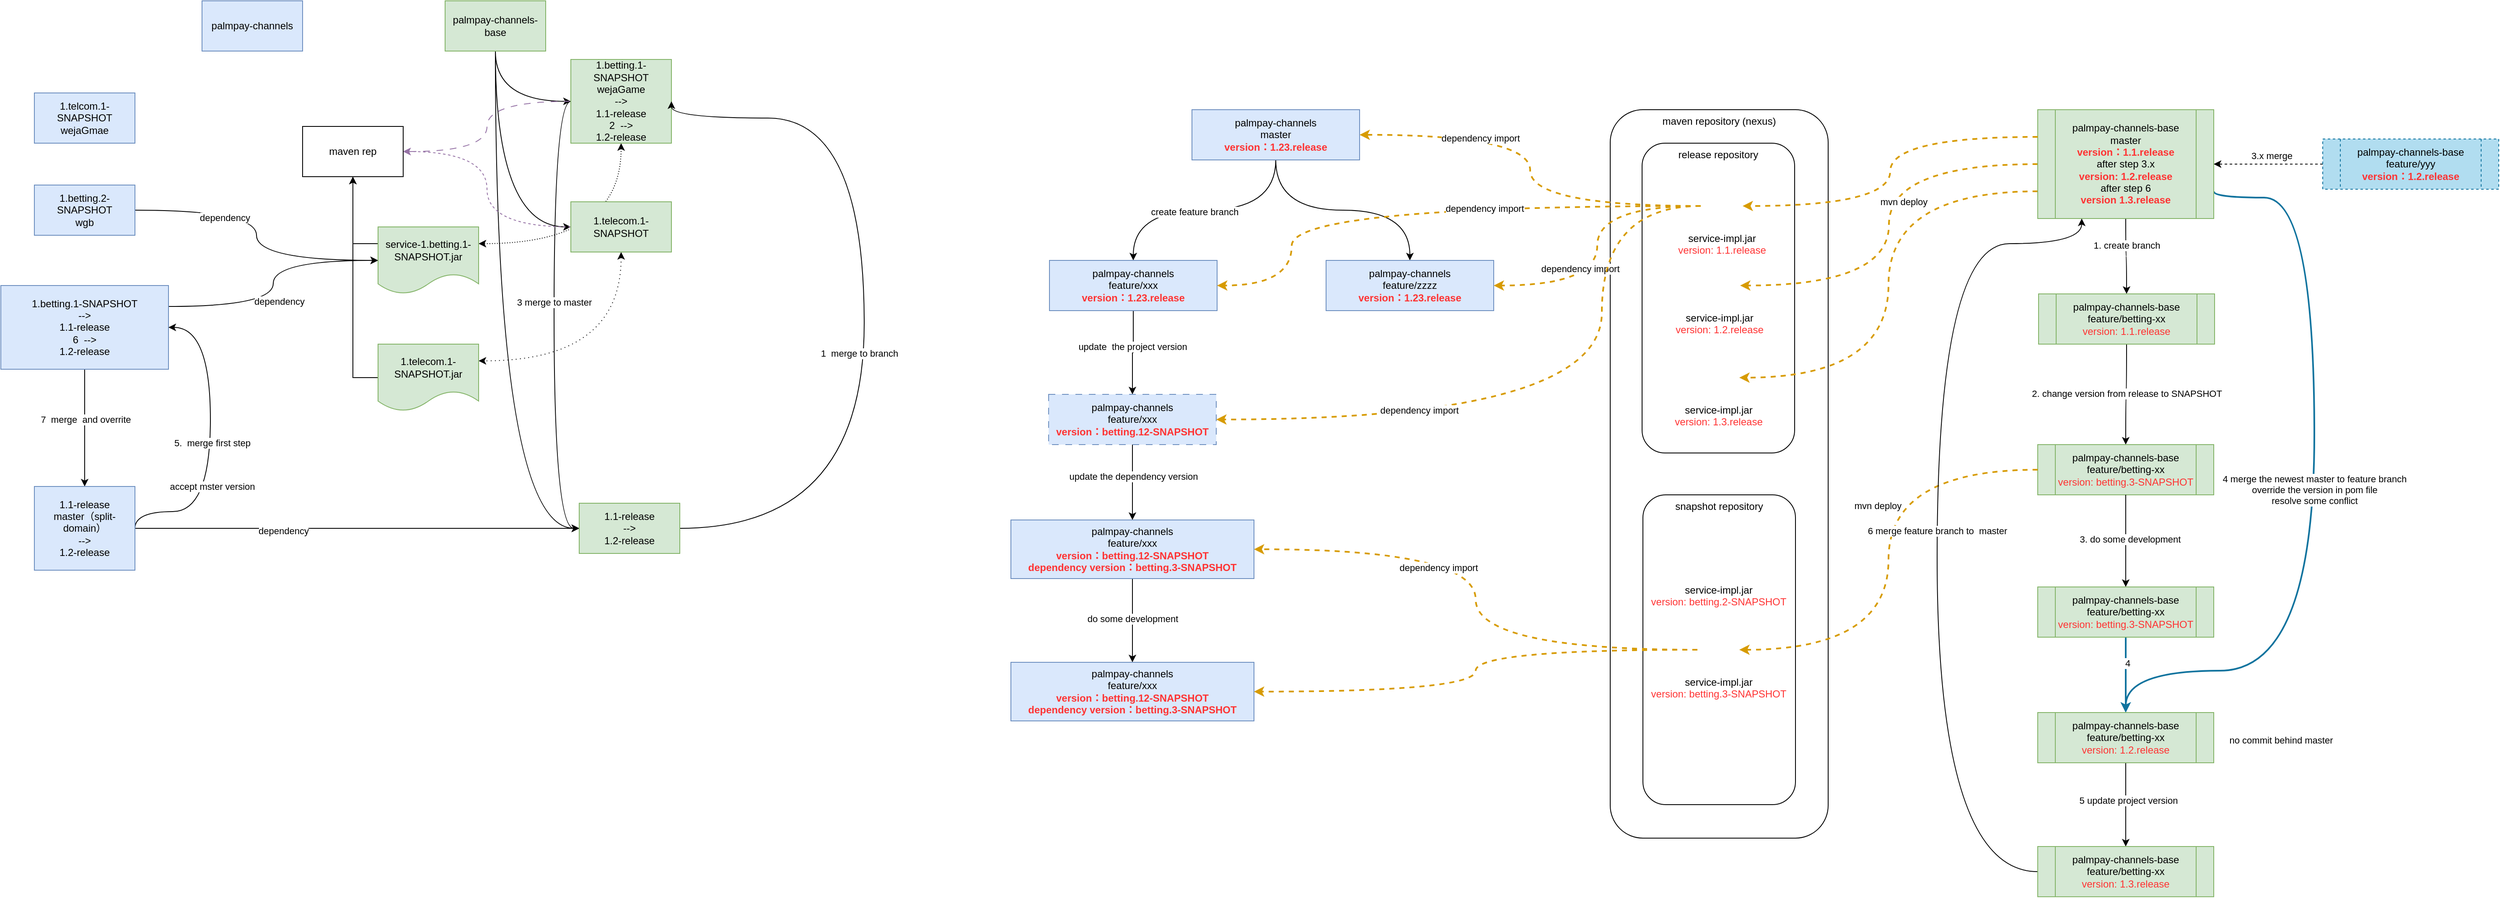 <mxfile version="21.6.3" type="github">
  <diagram name="第 1 页" id="z0Ltoj8eWmJkIahDTdDF">
    <mxGraphModel dx="2278" dy="929" grid="1" gridSize="10" guides="1" tooltips="1" connect="1" arrows="1" fold="1" page="1" pageScale="1" pageWidth="827" pageHeight="1169" math="0" shadow="0">
      <root>
        <mxCell id="0" />
        <mxCell id="1" parent="0" />
        <mxCell id="0uwjctdGdJ8ZIo5__Zef-95" value="maven repository (nexus)" style="rounded=1;whiteSpace=wrap;html=1;verticalAlign=top;" vertex="1" parent="1">
          <mxGeometry x="1910" y="240" width="260" height="870" as="geometry" />
        </mxCell>
        <mxCell id="0uwjctdGdJ8ZIo5__Zef-104" value="snapshot repository" style="rounded=1;whiteSpace=wrap;html=1;verticalAlign=top;" vertex="1" parent="1">
          <mxGeometry x="1949" y="700" width="182" height="370" as="geometry" />
        </mxCell>
        <mxCell id="0uwjctdGdJ8ZIo5__Zef-97" value="release repository" style="rounded=1;whiteSpace=wrap;html=1;verticalAlign=top;" vertex="1" parent="1">
          <mxGeometry x="1948" y="280" width="182" height="370" as="geometry" />
        </mxCell>
        <mxCell id="0uwjctdGdJ8ZIo5__Zef-1" value="palmpay-channels" style="rounded=0;whiteSpace=wrap;html=1;fillColor=#dae8fc;strokeColor=#6c8ebf;" vertex="1" parent="1">
          <mxGeometry x="230" y="110" width="120" height="60" as="geometry" />
        </mxCell>
        <mxCell id="0uwjctdGdJ8ZIo5__Zef-6" style="edgeStyle=orthogonalEdgeStyle;rounded=0;orthogonalLoop=1;jettySize=auto;html=1;entryX=0;entryY=0.5;entryDx=0;entryDy=0;exitX=0.5;exitY=1;exitDx=0;exitDy=0;curved=1;" edge="1" parent="1" source="0uwjctdGdJ8ZIo5__Zef-2" target="0uwjctdGdJ8ZIo5__Zef-4">
          <mxGeometry relative="1" as="geometry" />
        </mxCell>
        <mxCell id="0uwjctdGdJ8ZIo5__Zef-7" style="edgeStyle=orthogonalEdgeStyle;rounded=0;orthogonalLoop=1;jettySize=auto;html=1;entryX=0;entryY=0.5;entryDx=0;entryDy=0;exitX=0.5;exitY=1;exitDx=0;exitDy=0;curved=1;" edge="1" parent="1" source="0uwjctdGdJ8ZIo5__Zef-2" target="0uwjctdGdJ8ZIo5__Zef-5">
          <mxGeometry relative="1" as="geometry" />
        </mxCell>
        <mxCell id="0uwjctdGdJ8ZIo5__Zef-25" style="edgeStyle=orthogonalEdgeStyle;rounded=0;orthogonalLoop=1;jettySize=auto;html=1;entryX=0;entryY=0.5;entryDx=0;entryDy=0;curved=1;exitX=0.5;exitY=1;exitDx=0;exitDy=0;" edge="1" parent="1" source="0uwjctdGdJ8ZIo5__Zef-2" target="0uwjctdGdJ8ZIo5__Zef-24">
          <mxGeometry relative="1" as="geometry" />
        </mxCell>
        <mxCell id="0uwjctdGdJ8ZIo5__Zef-2" value="palmpay-channels-base" style="rounded=0;whiteSpace=wrap;html=1;fillColor=#d5e8d4;strokeColor=#82b366;" vertex="1" parent="1">
          <mxGeometry x="520" y="110" width="120" height="60" as="geometry" />
        </mxCell>
        <mxCell id="0uwjctdGdJ8ZIo5__Zef-18" style="edgeStyle=orthogonalEdgeStyle;rounded=0;orthogonalLoop=1;jettySize=auto;html=1;entryX=0;entryY=0.5;entryDx=0;entryDy=0;curved=1;exitX=1;exitY=0.25;exitDx=0;exitDy=0;" edge="1" parent="1" source="0uwjctdGdJ8ZIo5__Zef-8" target="0uwjctdGdJ8ZIo5__Zef-12">
          <mxGeometry relative="1" as="geometry" />
        </mxCell>
        <mxCell id="0uwjctdGdJ8ZIo5__Zef-19" value="dependency" style="edgeLabel;html=1;align=center;verticalAlign=middle;resizable=0;points=[];" vertex="1" connectable="0" parent="0uwjctdGdJ8ZIo5__Zef-18">
          <mxGeometry x="-0.139" y="-7" relative="1" as="geometry">
            <mxPoint as="offset" />
          </mxGeometry>
        </mxCell>
        <mxCell id="0uwjctdGdJ8ZIo5__Zef-3" value="1.telcom.1-SNAPSHOT&lt;br&gt;wejaGmae" style="rounded=0;whiteSpace=wrap;html=1;fillColor=#dae8fc;strokeColor=#6c8ebf;" vertex="1" parent="1">
          <mxGeometry x="30" y="220" width="120" height="60" as="geometry" />
        </mxCell>
        <mxCell id="0uwjctdGdJ8ZIo5__Zef-10" style="edgeStyle=orthogonalEdgeStyle;rounded=0;orthogonalLoop=1;jettySize=auto;html=1;entryX=1;entryY=0.5;entryDx=0;entryDy=0;dashed=1;dashPattern=8 8;curved=1;fillColor=#e1d5e7;strokeColor=#9673a6;" edge="1" parent="1" source="0uwjctdGdJ8ZIo5__Zef-4" target="0uwjctdGdJ8ZIo5__Zef-9">
          <mxGeometry relative="1" as="geometry" />
        </mxCell>
        <mxCell id="0uwjctdGdJ8ZIo5__Zef-16" style="edgeStyle=orthogonalEdgeStyle;rounded=0;orthogonalLoop=1;jettySize=auto;html=1;entryX=1;entryY=0.25;entryDx=0;entryDy=0;curved=1;exitX=0.5;exitY=1;exitDx=0;exitDy=0;dashed=1;dashPattern=1 2;startArrow=classic;startFill=1;" edge="1" parent="1" source="0uwjctdGdJ8ZIo5__Zef-4" target="0uwjctdGdJ8ZIo5__Zef-12">
          <mxGeometry relative="1" as="geometry" />
        </mxCell>
        <mxCell id="0uwjctdGdJ8ZIo5__Zef-39" style="edgeStyle=orthogonalEdgeStyle;rounded=0;orthogonalLoop=1;jettySize=auto;html=1;entryX=0;entryY=0.5;entryDx=0;entryDy=0;exitX=0;exitY=0.5;exitDx=0;exitDy=0;curved=1;" edge="1" parent="1" source="0uwjctdGdJ8ZIo5__Zef-4" target="0uwjctdGdJ8ZIo5__Zef-24">
          <mxGeometry relative="1" as="geometry" />
        </mxCell>
        <mxCell id="0uwjctdGdJ8ZIo5__Zef-40" value="3 merge to master" style="edgeLabel;html=1;align=center;verticalAlign=middle;resizable=0;points=[];" vertex="1" connectable="0" parent="0uwjctdGdJ8ZIo5__Zef-39">
          <mxGeometry x="-0.129" y="2" relative="1" as="geometry">
            <mxPoint x="-2" y="16" as="offset" />
          </mxGeometry>
        </mxCell>
        <mxCell id="0uwjctdGdJ8ZIo5__Zef-4" value="1.betting.1-SNAPSHOT&lt;br&gt;wejaGame&lt;br&gt;--&amp;gt;&lt;br&gt;1.1-release&lt;br&gt;2&amp;nbsp; --&amp;gt;&lt;br&gt;1.2-release" style="rounded=0;whiteSpace=wrap;html=1;fillColor=#d5e8d4;strokeColor=#82b366;" vertex="1" parent="1">
          <mxGeometry x="670" y="180" width="120" height="100" as="geometry" />
        </mxCell>
        <mxCell id="0uwjctdGdJ8ZIo5__Zef-11" style="edgeStyle=orthogonalEdgeStyle;rounded=0;orthogonalLoop=1;jettySize=auto;html=1;entryX=1;entryY=0.5;entryDx=0;entryDy=0;curved=1;dashed=1;fillColor=#e1d5e7;strokeColor=#9673a6;" edge="1" parent="1" source="0uwjctdGdJ8ZIo5__Zef-5" target="0uwjctdGdJ8ZIo5__Zef-9">
          <mxGeometry relative="1" as="geometry" />
        </mxCell>
        <mxCell id="0uwjctdGdJ8ZIo5__Zef-17" style="edgeStyle=orthogonalEdgeStyle;rounded=0;orthogonalLoop=1;jettySize=auto;html=1;entryX=1;entryY=0.25;entryDx=0;entryDy=0;exitX=0.5;exitY=1;exitDx=0;exitDy=0;curved=1;dashed=1;dashPattern=1 4;startArrow=classic;startFill=1;" edge="1" parent="1" source="0uwjctdGdJ8ZIo5__Zef-5" target="0uwjctdGdJ8ZIo5__Zef-14">
          <mxGeometry relative="1" as="geometry" />
        </mxCell>
        <mxCell id="0uwjctdGdJ8ZIo5__Zef-5" value="1.telecom.1-SNAPSHOT" style="rounded=0;whiteSpace=wrap;html=1;fillColor=#d5e8d4;strokeColor=#82b366;" vertex="1" parent="1">
          <mxGeometry x="670" y="350" width="120" height="60" as="geometry" />
        </mxCell>
        <mxCell id="0uwjctdGdJ8ZIo5__Zef-41" style="edgeStyle=orthogonalEdgeStyle;rounded=0;orthogonalLoop=1;jettySize=auto;html=1;entryX=0.5;entryY=0;entryDx=0;entryDy=0;" edge="1" parent="1" source="0uwjctdGdJ8ZIo5__Zef-8" target="0uwjctdGdJ8ZIo5__Zef-26">
          <mxGeometry relative="1" as="geometry" />
        </mxCell>
        <mxCell id="0uwjctdGdJ8ZIo5__Zef-42" value="7&amp;nbsp; merge&amp;nbsp; and overrite" style="edgeLabel;html=1;align=center;verticalAlign=middle;resizable=0;points=[];" vertex="1" connectable="0" parent="0uwjctdGdJ8ZIo5__Zef-41">
          <mxGeometry x="-0.143" y="1" relative="1" as="geometry">
            <mxPoint as="offset" />
          </mxGeometry>
        </mxCell>
        <mxCell id="0uwjctdGdJ8ZIo5__Zef-8" value="1.betting.1-SNAPSHOT&lt;br&gt;--&amp;gt;&lt;br&gt;1.1-release&lt;br&gt;6&amp;nbsp; --&amp;gt;&lt;br&gt;1.2-release" style="rounded=0;whiteSpace=wrap;html=1;fillColor=#dae8fc;strokeColor=#6c8ebf;" vertex="1" parent="1">
          <mxGeometry x="-10" y="450" width="200" height="100" as="geometry" />
        </mxCell>
        <mxCell id="0uwjctdGdJ8ZIo5__Zef-9" value="maven rep" style="rounded=0;whiteSpace=wrap;html=1;" vertex="1" parent="1">
          <mxGeometry x="350" y="260" width="120" height="60" as="geometry" />
        </mxCell>
        <mxCell id="0uwjctdGdJ8ZIo5__Zef-13" style="edgeStyle=orthogonalEdgeStyle;rounded=0;orthogonalLoop=1;jettySize=auto;html=1;entryX=0.5;entryY=1;entryDx=0;entryDy=0;exitX=0;exitY=0.25;exitDx=0;exitDy=0;" edge="1" parent="1" source="0uwjctdGdJ8ZIo5__Zef-12" target="0uwjctdGdJ8ZIo5__Zef-9">
          <mxGeometry relative="1" as="geometry" />
        </mxCell>
        <mxCell id="0uwjctdGdJ8ZIo5__Zef-12" value="service-1.betting.1-SNAPSHOT.jar" style="shape=document;whiteSpace=wrap;html=1;boundedLbl=1;fillColor=#d5e8d4;strokeColor=#82b366;" vertex="1" parent="1">
          <mxGeometry x="440" y="380" width="120" height="80" as="geometry" />
        </mxCell>
        <mxCell id="0uwjctdGdJ8ZIo5__Zef-15" style="edgeStyle=orthogonalEdgeStyle;rounded=0;orthogonalLoop=1;jettySize=auto;html=1;entryX=0.5;entryY=1;entryDx=0;entryDy=0;exitX=0;exitY=0.5;exitDx=0;exitDy=0;" edge="1" parent="1" source="0uwjctdGdJ8ZIo5__Zef-14" target="0uwjctdGdJ8ZIo5__Zef-9">
          <mxGeometry relative="1" as="geometry" />
        </mxCell>
        <mxCell id="0uwjctdGdJ8ZIo5__Zef-14" value="1.telecom.1-SNAPSHOT.jar" style="shape=document;whiteSpace=wrap;html=1;boundedLbl=1;fillColor=#d5e8d4;strokeColor=#82b366;" vertex="1" parent="1">
          <mxGeometry x="440" y="520" width="120" height="80" as="geometry" />
        </mxCell>
        <mxCell id="0uwjctdGdJ8ZIo5__Zef-22" style="edgeStyle=orthogonalEdgeStyle;rounded=0;orthogonalLoop=1;jettySize=auto;html=1;entryX=0;entryY=0.5;entryDx=0;entryDy=0;curved=1;" edge="1" parent="1" source="0uwjctdGdJ8ZIo5__Zef-20" target="0uwjctdGdJ8ZIo5__Zef-12">
          <mxGeometry relative="1" as="geometry" />
        </mxCell>
        <mxCell id="0uwjctdGdJ8ZIo5__Zef-23" value="dependency" style="edgeLabel;html=1;align=center;verticalAlign=middle;resizable=0;points=[];" vertex="1" connectable="0" parent="0uwjctdGdJ8ZIo5__Zef-22">
          <mxGeometry x="-0.389" y="-9" relative="1" as="geometry">
            <mxPoint as="offset" />
          </mxGeometry>
        </mxCell>
        <mxCell id="0uwjctdGdJ8ZIo5__Zef-20" value="1.betting.2-SNAPSHOT&lt;br&gt;wgb" style="rounded=0;whiteSpace=wrap;html=1;fillColor=#dae8fc;strokeColor=#6c8ebf;" vertex="1" parent="1">
          <mxGeometry x="30" y="330" width="120" height="60" as="geometry" />
        </mxCell>
        <mxCell id="0uwjctdGdJ8ZIo5__Zef-37" style="edgeStyle=orthogonalEdgeStyle;rounded=0;orthogonalLoop=1;jettySize=auto;html=1;entryX=1;entryY=0.5;entryDx=0;entryDy=0;curved=1;" edge="1" parent="1" source="0uwjctdGdJ8ZIo5__Zef-24" target="0uwjctdGdJ8ZIo5__Zef-4">
          <mxGeometry relative="1" as="geometry">
            <Array as="points">
              <mxPoint x="1020" y="740" />
              <mxPoint x="1020" y="250" />
            </Array>
          </mxGeometry>
        </mxCell>
        <mxCell id="0uwjctdGdJ8ZIo5__Zef-38" value="1&amp;nbsp; merge to branch" style="edgeLabel;html=1;align=center;verticalAlign=middle;resizable=0;points=[];" vertex="1" connectable="0" parent="0uwjctdGdJ8ZIo5__Zef-37">
          <mxGeometry x="-0.106" y="6" relative="1" as="geometry">
            <mxPoint as="offset" />
          </mxGeometry>
        </mxCell>
        <mxCell id="0uwjctdGdJ8ZIo5__Zef-24" value="1.1-release&lt;br&gt;--&amp;gt;&lt;br&gt;1.2-release" style="rounded=0;whiteSpace=wrap;html=1;fillColor=#d5e8d4;strokeColor=#82b366;" vertex="1" parent="1">
          <mxGeometry x="680" y="710" width="120" height="60" as="geometry" />
        </mxCell>
        <mxCell id="0uwjctdGdJ8ZIo5__Zef-27" style="edgeStyle=orthogonalEdgeStyle;rounded=0;orthogonalLoop=1;jettySize=auto;html=1;entryX=0;entryY=0.5;entryDx=0;entryDy=0;curved=1;" edge="1" parent="1" source="0uwjctdGdJ8ZIo5__Zef-26" target="0uwjctdGdJ8ZIo5__Zef-24">
          <mxGeometry relative="1" as="geometry" />
        </mxCell>
        <mxCell id="0uwjctdGdJ8ZIo5__Zef-28" value="dependency" style="edgeLabel;html=1;align=center;verticalAlign=middle;resizable=0;points=[];" vertex="1" connectable="0" parent="0uwjctdGdJ8ZIo5__Zef-27">
          <mxGeometry x="-0.333" y="-3" relative="1" as="geometry">
            <mxPoint as="offset" />
          </mxGeometry>
        </mxCell>
        <mxCell id="0uwjctdGdJ8ZIo5__Zef-33" style="edgeStyle=orthogonalEdgeStyle;rounded=0;orthogonalLoop=1;jettySize=auto;html=1;entryX=1;entryY=0.5;entryDx=0;entryDy=0;exitX=1;exitY=0.5;exitDx=0;exitDy=0;curved=1;" edge="1" parent="1" source="0uwjctdGdJ8ZIo5__Zef-26" target="0uwjctdGdJ8ZIo5__Zef-8">
          <mxGeometry relative="1" as="geometry">
            <Array as="points">
              <mxPoint x="240" y="720" />
              <mxPoint x="240" y="500" />
            </Array>
          </mxGeometry>
        </mxCell>
        <mxCell id="0uwjctdGdJ8ZIo5__Zef-34" value="5.&amp;nbsp; merge first step" style="edgeLabel;html=1;align=center;verticalAlign=middle;resizable=0;points=[];" vertex="1" connectable="0" parent="0uwjctdGdJ8ZIo5__Zef-33">
          <mxGeometry x="0.011" y="-2" relative="1" as="geometry">
            <mxPoint as="offset" />
          </mxGeometry>
        </mxCell>
        <mxCell id="0uwjctdGdJ8ZIo5__Zef-35" value="accept mster version" style="edgeLabel;html=1;align=center;verticalAlign=middle;resizable=0;points=[];" vertex="1" connectable="0" parent="0uwjctdGdJ8ZIo5__Zef-33">
          <mxGeometry x="-0.263" y="-2" relative="1" as="geometry">
            <mxPoint as="offset" />
          </mxGeometry>
        </mxCell>
        <mxCell id="0uwjctdGdJ8ZIo5__Zef-26" value="1.1-release&lt;br&gt;master（split-domain）&lt;br&gt;--&amp;gt;&lt;br&gt;1.2-release" style="rounded=0;whiteSpace=wrap;html=1;fillColor=#dae8fc;strokeColor=#6c8ebf;" vertex="1" parent="1">
          <mxGeometry x="30" y="690" width="120" height="100" as="geometry" />
        </mxCell>
        <mxCell id="0uwjctdGdJ8ZIo5__Zef-49" style="edgeStyle=orthogonalEdgeStyle;rounded=0;orthogonalLoop=1;jettySize=auto;html=1;entryX=0.5;entryY=0;entryDx=0;entryDy=0;curved=1;" edge="1" parent="1" source="0uwjctdGdJ8ZIo5__Zef-45" target="0uwjctdGdJ8ZIo5__Zef-47">
          <mxGeometry relative="1" as="geometry" />
        </mxCell>
        <mxCell id="0uwjctdGdJ8ZIo5__Zef-51" value="1. create branch" style="edgeLabel;html=1;align=center;verticalAlign=middle;resizable=0;points=[];" vertex="1" connectable="0" parent="0uwjctdGdJ8ZIo5__Zef-49">
          <mxGeometry x="-0.301" y="1" relative="1" as="geometry">
            <mxPoint as="offset" />
          </mxGeometry>
        </mxCell>
        <mxCell id="0uwjctdGdJ8ZIo5__Zef-78" style="edgeStyle=orthogonalEdgeStyle;rounded=0;orthogonalLoop=1;jettySize=auto;html=1;entryX=0.5;entryY=0;entryDx=0;entryDy=0;curved=1;fillColor=#b1ddf0;strokeColor=#10739e;strokeWidth=2;exitX=1;exitY=0.75;exitDx=0;exitDy=0;" edge="1" parent="1" source="0uwjctdGdJ8ZIo5__Zef-45" target="0uwjctdGdJ8ZIo5__Zef-85">
          <mxGeometry relative="1" as="geometry">
            <Array as="points">
              <mxPoint x="2750" y="345" />
              <mxPoint x="2750" y="910" />
              <mxPoint x="2525" y="910" />
            </Array>
          </mxGeometry>
        </mxCell>
        <mxCell id="0uwjctdGdJ8ZIo5__Zef-79" value="4 merge the newest master to feature branch&lt;br&gt;override the version in pom file&lt;br&gt;resolve some conflict" style="edgeLabel;html=1;align=center;verticalAlign=middle;resizable=0;points=[];" vertex="1" connectable="0" parent="0uwjctdGdJ8ZIo5__Zef-78">
          <mxGeometry x="-0.146" y="-2" relative="1" as="geometry">
            <mxPoint x="2" y="63" as="offset" />
          </mxGeometry>
        </mxCell>
        <mxCell id="0uwjctdGdJ8ZIo5__Zef-89" value="no commit behind master" style="edgeLabel;html=1;align=center;verticalAlign=middle;resizable=0;points=[];" vertex="1" connectable="0" parent="0uwjctdGdJ8ZIo5__Zef-78">
          <mxGeometry x="0.18" y="-11" relative="1" as="geometry">
            <mxPoint x="-29" y="204" as="offset" />
          </mxGeometry>
        </mxCell>
        <mxCell id="0uwjctdGdJ8ZIo5__Zef-101" style="rounded=0;orthogonalLoop=1;jettySize=auto;html=1;entryX=1;entryY=0.5;entryDx=0;entryDy=0;exitX=0;exitY=0.5;exitDx=0;exitDy=0;edgeStyle=orthogonalEdgeStyle;curved=1;fillColor=#ffe6cc;strokeColor=#d79b00;strokeWidth=2;dashed=1;" edge="1" parent="1" source="0uwjctdGdJ8ZIo5__Zef-45" target="0uwjctdGdJ8ZIo5__Zef-96">
          <mxGeometry relative="1" as="geometry" />
        </mxCell>
        <mxCell id="0uwjctdGdJ8ZIo5__Zef-102" style="rounded=0;orthogonalLoop=1;jettySize=auto;html=1;entryX=1;entryY=0.5;entryDx=0;entryDy=0;exitX=0;exitY=0.75;exitDx=0;exitDy=0;edgeStyle=orthogonalEdgeStyle;curved=1;fillColor=#ffe6cc;strokeColor=#d79b00;strokeWidth=2;dashed=1;" edge="1" parent="1" source="0uwjctdGdJ8ZIo5__Zef-45" target="0uwjctdGdJ8ZIo5__Zef-98">
          <mxGeometry relative="1" as="geometry" />
        </mxCell>
        <mxCell id="0uwjctdGdJ8ZIo5__Zef-45" value="palmpay-channels-base&lt;br&gt;master&lt;br&gt;&lt;font style=&quot;font-weight: bold;&quot; color=&quot;#ff3333&quot;&gt;version：1.1.release&lt;/font&gt;&lt;br&gt;after step 3.x&lt;br&gt;&lt;font style=&quot;font-weight: bold;&quot; color=&quot;#ff3333&quot;&gt;version: 1.2.release&lt;/font&gt;&lt;br&gt;after step 6&lt;br&gt;&lt;b style=&quot;color: rgb(255, 51, 51);&quot;&gt;version 1.3.release&lt;/b&gt;" style="shape=process;whiteSpace=wrap;html=1;backgroundOutline=1;fillColor=#d5e8d4;strokeColor=#82b366;" vertex="1" parent="1">
          <mxGeometry x="2420" y="240" width="210" height="130" as="geometry" />
        </mxCell>
        <mxCell id="0uwjctdGdJ8ZIo5__Zef-50" style="edgeStyle=orthogonalEdgeStyle;rounded=0;orthogonalLoop=1;jettySize=auto;html=1;entryX=0.5;entryY=0;entryDx=0;entryDy=0;curved=1;" edge="1" parent="1" source="0uwjctdGdJ8ZIo5__Zef-47" target="0uwjctdGdJ8ZIo5__Zef-48">
          <mxGeometry relative="1" as="geometry" />
        </mxCell>
        <mxCell id="0uwjctdGdJ8ZIo5__Zef-52" value="2. change version from release to SNAPSHOT" style="edgeLabel;html=1;align=center;verticalAlign=middle;resizable=0;points=[];" vertex="1" connectable="0" parent="0uwjctdGdJ8ZIo5__Zef-50">
          <mxGeometry x="-0.2" y="1" relative="1" as="geometry">
            <mxPoint x="-1" y="10" as="offset" />
          </mxGeometry>
        </mxCell>
        <mxCell id="0uwjctdGdJ8ZIo5__Zef-47" value="palmpay-channels-base&lt;br&gt;feature/betting-xx&lt;br&gt;&lt;font color=&quot;#ff3333&quot;&gt;version: 1.1.release&lt;/font&gt;" style="shape=process;whiteSpace=wrap;html=1;backgroundOutline=1;fillColor=#d5e8d4;strokeColor=#82b366;" vertex="1" parent="1">
          <mxGeometry x="2421" y="460" width="210" height="60" as="geometry" />
        </mxCell>
        <mxCell id="0uwjctdGdJ8ZIo5__Zef-48" value="palmpay-channels-base&lt;br&gt;feature/betting-xx&lt;br&gt;&lt;font color=&quot;#ff3333&quot;&gt;version: betting.3-SNAPSHOT&lt;/font&gt;" style="shape=process;whiteSpace=wrap;html=1;backgroundOutline=1;fillColor=#d5e8d4;strokeColor=#82b366;" vertex="1" parent="1">
          <mxGeometry x="2420" y="640" width="210" height="60" as="geometry" />
        </mxCell>
        <mxCell id="0uwjctdGdJ8ZIo5__Zef-53" style="rounded=0;orthogonalLoop=1;jettySize=auto;html=1;entryX=0.5;entryY=0;entryDx=0;entryDy=0;exitX=0.5;exitY=1;exitDx=0;exitDy=0;" edge="1" parent="1" source="0uwjctdGdJ8ZIo5__Zef-48" target="0uwjctdGdJ8ZIo5__Zef-84">
          <mxGeometry relative="1" as="geometry" />
        </mxCell>
        <mxCell id="0uwjctdGdJ8ZIo5__Zef-54" value="3. do some development" style="edgeLabel;html=1;align=center;verticalAlign=middle;resizable=0;points=[];" vertex="1" connectable="0" parent="0uwjctdGdJ8ZIo5__Zef-53">
          <mxGeometry x="0.544" relative="1" as="geometry">
            <mxPoint x="5" y="-32" as="offset" />
          </mxGeometry>
        </mxCell>
        <mxCell id="0uwjctdGdJ8ZIo5__Zef-56" value="service-impl.jar&lt;br&gt;&lt;font color=&quot;#ff3333&quot;&gt;version: betting.2-SNAPSHOT&lt;/font&gt;" style="shape=image;html=1;verticalAlign=top;verticalLabelPosition=bottom;labelBackgroundColor=#ffffff;imageAspect=0;aspect=fixed;image=https://cdn3.iconfinder.com/data/icons/dompicon-glyph-file-format-2/256/file-jar-format-type-128.png" vertex="1" parent="1">
          <mxGeometry x="2014" y="750" width="50" height="50" as="geometry" />
        </mxCell>
        <mxCell id="0uwjctdGdJ8ZIo5__Zef-57" style="edgeStyle=orthogonalEdgeStyle;rounded=0;orthogonalLoop=1;jettySize=auto;html=1;entryX=1;entryY=0.5;entryDx=0;entryDy=0;curved=1;dashed=1;fillColor=#ffe6cc;strokeColor=#d79b00;strokeWidth=2;" edge="1" parent="1" source="0uwjctdGdJ8ZIo5__Zef-48" target="0uwjctdGdJ8ZIo5__Zef-105">
          <mxGeometry relative="1" as="geometry" />
        </mxCell>
        <mxCell id="0uwjctdGdJ8ZIo5__Zef-59" value="mvn deploy" style="edgeLabel;html=1;align=center;verticalAlign=middle;resizable=0;points=[];" vertex="1" connectable="0" parent="0uwjctdGdJ8ZIo5__Zef-57">
          <mxGeometry x="-0.147" y="-4" relative="1" as="geometry">
            <mxPoint x="-9" y="-23" as="offset" />
          </mxGeometry>
        </mxCell>
        <mxCell id="0uwjctdGdJ8ZIo5__Zef-62" style="edgeStyle=orthogonalEdgeStyle;rounded=0;orthogonalLoop=1;jettySize=auto;html=1;entryX=0.5;entryY=0;entryDx=0;entryDy=0;curved=1;" edge="1" parent="1" source="0uwjctdGdJ8ZIo5__Zef-60" target="0uwjctdGdJ8ZIo5__Zef-61">
          <mxGeometry relative="1" as="geometry" />
        </mxCell>
        <mxCell id="0uwjctdGdJ8ZIo5__Zef-111" value="create feature branch" style="edgeLabel;html=1;align=center;verticalAlign=middle;resizable=0;points=[];" vertex="1" connectable="0" parent="0uwjctdGdJ8ZIo5__Zef-62">
          <mxGeometry x="0.085" y="2" relative="1" as="geometry">
            <mxPoint as="offset" />
          </mxGeometry>
        </mxCell>
        <mxCell id="0uwjctdGdJ8ZIo5__Zef-64" style="edgeStyle=orthogonalEdgeStyle;rounded=0;orthogonalLoop=1;jettySize=auto;html=1;entryX=0.5;entryY=0;entryDx=0;entryDy=0;curved=1;" edge="1" parent="1" source="0uwjctdGdJ8ZIo5__Zef-60" target="0uwjctdGdJ8ZIo5__Zef-63">
          <mxGeometry relative="1" as="geometry" />
        </mxCell>
        <mxCell id="0uwjctdGdJ8ZIo5__Zef-60" value="palmpay-channels&lt;br&gt;master&lt;br&gt;&lt;b style=&quot;&quot;&gt;&lt;font color=&quot;#ff3333&quot;&gt;version：1.23.release&lt;/font&gt;&lt;/b&gt;" style="rounded=0;whiteSpace=wrap;html=1;fillColor=#dae8fc;strokeColor=#6c8ebf;" vertex="1" parent="1">
          <mxGeometry x="1411" y="240" width="200" height="60" as="geometry" />
        </mxCell>
        <mxCell id="0uwjctdGdJ8ZIo5__Zef-107" style="edgeStyle=orthogonalEdgeStyle;rounded=0;orthogonalLoop=1;jettySize=auto;html=1;entryX=0.5;entryY=0;entryDx=0;entryDy=0;" edge="1" parent="1" source="0uwjctdGdJ8ZIo5__Zef-61" target="0uwjctdGdJ8ZIo5__Zef-103">
          <mxGeometry relative="1" as="geometry" />
        </mxCell>
        <mxCell id="0uwjctdGdJ8ZIo5__Zef-108" value="update&amp;nbsp; the project version" style="edgeLabel;html=1;align=center;verticalAlign=middle;resizable=0;points=[];" vertex="1" connectable="0" parent="0uwjctdGdJ8ZIo5__Zef-107">
          <mxGeometry x="-0.144" y="-1" relative="1" as="geometry">
            <mxPoint as="offset" />
          </mxGeometry>
        </mxCell>
        <mxCell id="0uwjctdGdJ8ZIo5__Zef-61" value="palmpay-channels&lt;br&gt;&lt;font style=&quot;&quot;&gt;feature/xxx&lt;br&gt;&lt;b style=&quot;border-color: var(--border-color);&quot;&gt;&lt;font style=&quot;border-color: var(--border-color);&quot; color=&quot;#ff3333&quot;&gt;version：1.23.release&lt;/font&gt;&lt;/b&gt;&lt;br&gt;&lt;/font&gt;" style="rounded=0;whiteSpace=wrap;html=1;fillColor=#dae8fc;strokeColor=#6c8ebf;" vertex="1" parent="1">
          <mxGeometry x="1241" y="420" width="200" height="60" as="geometry" />
        </mxCell>
        <mxCell id="0uwjctdGdJ8ZIo5__Zef-63" value="palmpay-channels&lt;br&gt;&lt;font style=&quot;&quot;&gt;feature/zzzz&lt;br&gt;&lt;/font&gt;&lt;b style=&quot;border-color: var(--border-color);&quot;&gt;&lt;font style=&quot;border-color: var(--border-color);&quot; color=&quot;#ff3333&quot;&gt;version：1.23.release&lt;/font&gt;&lt;/b&gt;" style="rounded=0;whiteSpace=wrap;html=1;fillColor=#dae8fc;strokeColor=#6c8ebf;" vertex="1" parent="1">
          <mxGeometry x="1571" y="420" width="200" height="60" as="geometry" />
        </mxCell>
        <mxCell id="0uwjctdGdJ8ZIo5__Zef-69" style="edgeStyle=orthogonalEdgeStyle;rounded=0;orthogonalLoop=1;jettySize=auto;html=1;entryX=1;entryY=0.5;entryDx=0;entryDy=0;curved=1;fillColor=#ffe6cc;strokeColor=#d79b00;strokeWidth=2;dashed=1;" edge="1" parent="1" source="0uwjctdGdJ8ZIo5__Zef-66" target="0uwjctdGdJ8ZIo5__Zef-63">
          <mxGeometry relative="1" as="geometry" />
        </mxCell>
        <mxCell id="0uwjctdGdJ8ZIo5__Zef-70" value="dependency import" style="edgeLabel;html=1;align=center;verticalAlign=middle;resizable=0;points=[];" vertex="1" connectable="0" parent="0uwjctdGdJ8ZIo5__Zef-69">
          <mxGeometry x="0.615" y="3" relative="1" as="geometry">
            <mxPoint x="37" y="-23" as="offset" />
          </mxGeometry>
        </mxCell>
        <mxCell id="0uwjctdGdJ8ZIo5__Zef-109" style="edgeStyle=orthogonalEdgeStyle;rounded=0;orthogonalLoop=1;jettySize=auto;html=1;entryX=1;entryY=0.5;entryDx=0;entryDy=0;curved=1;fillColor=#ffe6cc;strokeColor=#d79b00;dashed=1;strokeWidth=2;" edge="1" parent="1" source="0uwjctdGdJ8ZIo5__Zef-66" target="0uwjctdGdJ8ZIo5__Zef-60">
          <mxGeometry relative="1" as="geometry" />
        </mxCell>
        <mxCell id="0uwjctdGdJ8ZIo5__Zef-110" value="dependency import" style="edgeLabel;html=1;align=center;verticalAlign=middle;resizable=0;points=[];" vertex="1" connectable="0" parent="0uwjctdGdJ8ZIo5__Zef-109">
          <mxGeometry x="0.415" y="4" relative="1" as="geometry">
            <mxPoint as="offset" />
          </mxGeometry>
        </mxCell>
        <mxCell id="0uwjctdGdJ8ZIo5__Zef-115" style="edgeStyle=orthogonalEdgeStyle;rounded=0;orthogonalLoop=1;jettySize=auto;html=1;entryX=1;entryY=0.5;entryDx=0;entryDy=0;curved=1;fillColor=#ffe6cc;strokeColor=#d79b00;strokeWidth=2;dashed=1;" edge="1" parent="1" source="0uwjctdGdJ8ZIo5__Zef-66" target="0uwjctdGdJ8ZIo5__Zef-61">
          <mxGeometry relative="1" as="geometry">
            <Array as="points">
              <mxPoint x="1530" y="355" />
              <mxPoint x="1530" y="450" />
            </Array>
          </mxGeometry>
        </mxCell>
        <mxCell id="0uwjctdGdJ8ZIo5__Zef-120" value="dependency import" style="edgeLabel;html=1;align=center;verticalAlign=middle;resizable=0;points=[];" vertex="1" connectable="0" parent="0uwjctdGdJ8ZIo5__Zef-115">
          <mxGeometry x="-0.23" y="3" relative="1" as="geometry">
            <mxPoint as="offset" />
          </mxGeometry>
        </mxCell>
        <mxCell id="0uwjctdGdJ8ZIo5__Zef-116" style="edgeStyle=orthogonalEdgeStyle;rounded=0;orthogonalLoop=1;jettySize=auto;html=1;entryX=1;entryY=0.5;entryDx=0;entryDy=0;curved=1;fillColor=#ffe6cc;strokeColor=#d79b00;strokeWidth=2;dashed=1;" edge="1" parent="1" source="0uwjctdGdJ8ZIo5__Zef-66" target="0uwjctdGdJ8ZIo5__Zef-103">
          <mxGeometry relative="1" as="geometry">
            <Array as="points">
              <mxPoint x="1900" y="355" />
              <mxPoint x="1900" y="610" />
            </Array>
          </mxGeometry>
        </mxCell>
        <mxCell id="0uwjctdGdJ8ZIo5__Zef-118" value="dependency import" style="edgeLabel;html=1;align=center;verticalAlign=middle;resizable=0;points=[];" vertex="1" connectable="0" parent="0uwjctdGdJ8ZIo5__Zef-116">
          <mxGeometry x="0.42" y="-11" relative="1" as="geometry">
            <mxPoint as="offset" />
          </mxGeometry>
        </mxCell>
        <mxCell id="0uwjctdGdJ8ZIo5__Zef-66" value="service-impl.jar&lt;br&gt;&lt;font color=&quot;#ff3333&quot;&gt;version: 1.1.release&lt;/font&gt;" style="shape=image;html=1;verticalAlign=top;verticalLabelPosition=bottom;labelBackgroundColor=#ffffff;imageAspect=0;aspect=fixed;image=https://cdn3.iconfinder.com/data/icons/dompicon-glyph-file-format-2/256/file-jar-format-type-128.png" vertex="1" parent="1">
          <mxGeometry x="2018" y="330" width="50" height="50" as="geometry" />
        </mxCell>
        <mxCell id="0uwjctdGdJ8ZIo5__Zef-67" style="rounded=0;orthogonalLoop=1;jettySize=auto;html=1;entryX=1;entryY=0.5;entryDx=0;entryDy=0;dashed=1;fillColor=#ffe6cc;strokeColor=#d79b00;strokeWidth=2;exitX=0;exitY=0.25;exitDx=0;exitDy=0;edgeStyle=orthogonalEdgeStyle;curved=1;" edge="1" parent="1" source="0uwjctdGdJ8ZIo5__Zef-45" target="0uwjctdGdJ8ZIo5__Zef-66">
          <mxGeometry relative="1" as="geometry" />
        </mxCell>
        <mxCell id="0uwjctdGdJ8ZIo5__Zef-68" value="mvn deploy" style="edgeLabel;html=1;align=center;verticalAlign=middle;resizable=0;points=[];" vertex="1" connectable="0" parent="0uwjctdGdJ8ZIo5__Zef-67">
          <mxGeometry x="-0.443" y="12" relative="1" as="geometry">
            <mxPoint x="-39" y="65" as="offset" />
          </mxGeometry>
        </mxCell>
        <mxCell id="0uwjctdGdJ8ZIo5__Zef-76" style="edgeStyle=orthogonalEdgeStyle;rounded=0;orthogonalLoop=1;jettySize=auto;html=1;entryX=1;entryY=0.5;entryDx=0;entryDy=0;dashed=1;" edge="1" parent="1" source="0uwjctdGdJ8ZIo5__Zef-75" target="0uwjctdGdJ8ZIo5__Zef-45">
          <mxGeometry relative="1" as="geometry" />
        </mxCell>
        <mxCell id="0uwjctdGdJ8ZIo5__Zef-77" value="3.x merge" style="edgeLabel;html=1;align=center;verticalAlign=middle;resizable=0;points=[];" vertex="1" connectable="0" parent="0uwjctdGdJ8ZIo5__Zef-76">
          <mxGeometry x="0.145" y="1" relative="1" as="geometry">
            <mxPoint x="13" y="-11" as="offset" />
          </mxGeometry>
        </mxCell>
        <mxCell id="0uwjctdGdJ8ZIo5__Zef-75" value="palmpay-channels-base&lt;br&gt;feature/yyy&lt;br&gt;&lt;b&gt;&lt;font color=&quot;#ff3333&quot;&gt;version：1.2.release&lt;/font&gt;&lt;/b&gt;" style="shape=process;whiteSpace=wrap;html=1;backgroundOutline=1;fillColor=#b1ddf0;strokeColor=#10739e;dashed=1;" vertex="1" parent="1">
          <mxGeometry x="2760" y="275" width="210" height="60" as="geometry" />
        </mxCell>
        <mxCell id="0uwjctdGdJ8ZIo5__Zef-86" style="edgeStyle=orthogonalEdgeStyle;rounded=0;orthogonalLoop=1;jettySize=auto;html=1;entryX=0.5;entryY=0;entryDx=0;entryDy=0;fillColor=#b1ddf0;strokeColor=#10739e;strokeWidth=2;" edge="1" parent="1" source="0uwjctdGdJ8ZIo5__Zef-84" target="0uwjctdGdJ8ZIo5__Zef-85">
          <mxGeometry relative="1" as="geometry" />
        </mxCell>
        <mxCell id="0uwjctdGdJ8ZIo5__Zef-88" value="4" style="edgeLabel;html=1;align=center;verticalAlign=middle;resizable=0;points=[];" vertex="1" connectable="0" parent="0uwjctdGdJ8ZIo5__Zef-86">
          <mxGeometry x="-0.308" y="2" relative="1" as="geometry">
            <mxPoint as="offset" />
          </mxGeometry>
        </mxCell>
        <mxCell id="0uwjctdGdJ8ZIo5__Zef-84" value="palmpay-channels-base&lt;br&gt;feature/betting-xx&lt;br&gt;&lt;font color=&quot;#ff3333&quot;&gt;version: betting.3-SNAPSHOT&lt;/font&gt;" style="shape=process;whiteSpace=wrap;html=1;backgroundOutline=1;fillColor=#d5e8d4;strokeColor=#82b366;" vertex="1" parent="1">
          <mxGeometry x="2420" y="810" width="210" height="60" as="geometry" />
        </mxCell>
        <mxCell id="0uwjctdGdJ8ZIo5__Zef-91" style="edgeStyle=orthogonalEdgeStyle;rounded=0;orthogonalLoop=1;jettySize=auto;html=1;entryX=0.5;entryY=0;entryDx=0;entryDy=0;" edge="1" parent="1" source="0uwjctdGdJ8ZIo5__Zef-85" target="0uwjctdGdJ8ZIo5__Zef-90">
          <mxGeometry relative="1" as="geometry" />
        </mxCell>
        <mxCell id="0uwjctdGdJ8ZIo5__Zef-92" value="5 update project version" style="edgeLabel;html=1;align=center;verticalAlign=middle;resizable=0;points=[];" vertex="1" connectable="0" parent="0uwjctdGdJ8ZIo5__Zef-91">
          <mxGeometry x="-0.113" y="3" relative="1" as="geometry">
            <mxPoint as="offset" />
          </mxGeometry>
        </mxCell>
        <mxCell id="0uwjctdGdJ8ZIo5__Zef-85" value="palmpay-channels-base&lt;br&gt;feature/betting-xx&lt;br&gt;&lt;font color=&quot;#ff3333&quot;&gt;version: 1.2.release&lt;/font&gt;" style="shape=process;whiteSpace=wrap;html=1;backgroundOutline=1;fillColor=#d5e8d4;strokeColor=#82b366;" vertex="1" parent="1">
          <mxGeometry x="2420" y="960" width="210" height="60" as="geometry" />
        </mxCell>
        <mxCell id="0uwjctdGdJ8ZIo5__Zef-93" style="edgeStyle=orthogonalEdgeStyle;rounded=0;orthogonalLoop=1;jettySize=auto;html=1;entryX=0.25;entryY=1;entryDx=0;entryDy=0;curved=1;" edge="1" parent="1" source="0uwjctdGdJ8ZIo5__Zef-90" target="0uwjctdGdJ8ZIo5__Zef-45">
          <mxGeometry relative="1" as="geometry">
            <Array as="points">
              <mxPoint x="2300" y="1150" />
              <mxPoint x="2300" y="400" />
              <mxPoint x="2473" y="400" />
            </Array>
          </mxGeometry>
        </mxCell>
        <mxCell id="0uwjctdGdJ8ZIo5__Zef-94" value="6 merge feature branch to&amp;nbsp; master" style="edgeLabel;html=1;align=center;verticalAlign=middle;resizable=0;points=[];" vertex="1" connectable="0" parent="0uwjctdGdJ8ZIo5__Zef-93">
          <mxGeometry x="-0.201" y="-1" relative="1" as="geometry">
            <mxPoint x="-1" y="-99" as="offset" />
          </mxGeometry>
        </mxCell>
        <mxCell id="0uwjctdGdJ8ZIo5__Zef-90" value="palmpay-channels-base&lt;br&gt;feature/betting-xx&lt;br&gt;&lt;font color=&quot;#ff3333&quot;&gt;version: 1.3.release&lt;/font&gt;" style="shape=process;whiteSpace=wrap;html=1;backgroundOutline=1;fillColor=#d5e8d4;strokeColor=#82b366;" vertex="1" parent="1">
          <mxGeometry x="2420" y="1120" width="210" height="60" as="geometry" />
        </mxCell>
        <mxCell id="0uwjctdGdJ8ZIo5__Zef-96" value="service-impl.jar&lt;br&gt;&lt;font color=&quot;#ff3333&quot;&gt;version: 1.2.release&lt;/font&gt;" style="shape=image;html=1;verticalAlign=top;verticalLabelPosition=bottom;labelBackgroundColor=#ffffff;imageAspect=0;aspect=fixed;image=https://cdn3.iconfinder.com/data/icons/dompicon-glyph-file-format-2/256/file-jar-format-type-128.png" vertex="1" parent="1">
          <mxGeometry x="2015" y="425" width="50" height="50" as="geometry" />
        </mxCell>
        <mxCell id="0uwjctdGdJ8ZIo5__Zef-98" value="service-impl.jar&lt;br&gt;&lt;font color=&quot;#ff3333&quot;&gt;version: 1.3.release&lt;/font&gt;" style="shape=image;html=1;verticalAlign=top;verticalLabelPosition=bottom;labelBackgroundColor=#ffffff;imageAspect=0;aspect=fixed;image=https://cdn3.iconfinder.com/data/icons/dompicon-glyph-file-format-2/256/file-jar-format-type-128.png" vertex="1" parent="1">
          <mxGeometry x="2014" y="535" width="50" height="50" as="geometry" />
        </mxCell>
        <mxCell id="0uwjctdGdJ8ZIo5__Zef-113" style="edgeStyle=orthogonalEdgeStyle;rounded=0;orthogonalLoop=1;jettySize=auto;html=1;entryX=0.5;entryY=0;entryDx=0;entryDy=0;" edge="1" parent="1" source="0uwjctdGdJ8ZIo5__Zef-103" target="0uwjctdGdJ8ZIo5__Zef-112">
          <mxGeometry relative="1" as="geometry" />
        </mxCell>
        <mxCell id="0uwjctdGdJ8ZIo5__Zef-114" value="update the dependency version" style="edgeLabel;html=1;align=center;verticalAlign=middle;resizable=0;points=[];" vertex="1" connectable="0" parent="0uwjctdGdJ8ZIo5__Zef-113">
          <mxGeometry x="-0.163" y="1" relative="1" as="geometry">
            <mxPoint as="offset" />
          </mxGeometry>
        </mxCell>
        <mxCell id="0uwjctdGdJ8ZIo5__Zef-103" value="palmpay-channels&lt;br&gt;feature/xxx&lt;br&gt;&lt;b style=&quot;&quot;&gt;&lt;font color=&quot;#ff3333&quot;&gt;version：betting.12-SNAPSHOT&lt;/font&gt;&lt;/b&gt;" style="rounded=0;whiteSpace=wrap;html=1;fillColor=#dae8fc;strokeColor=#6c8ebf;dashed=1;dashPattern=8 8;" vertex="1" parent="1">
          <mxGeometry x="1240" y="580" width="200" height="60" as="geometry" />
        </mxCell>
        <mxCell id="0uwjctdGdJ8ZIo5__Zef-117" style="edgeStyle=orthogonalEdgeStyle;rounded=0;orthogonalLoop=1;jettySize=auto;html=1;entryX=1;entryY=0.5;entryDx=0;entryDy=0;curved=1;fillColor=#ffe6cc;strokeColor=#d79b00;strokeWidth=2;dashed=1;" edge="1" parent="1" source="0uwjctdGdJ8ZIo5__Zef-105" target="0uwjctdGdJ8ZIo5__Zef-112">
          <mxGeometry relative="1" as="geometry" />
        </mxCell>
        <mxCell id="0uwjctdGdJ8ZIo5__Zef-119" value="dependency import" style="edgeLabel;html=1;align=center;verticalAlign=middle;resizable=0;points=[];" vertex="1" connectable="0" parent="0uwjctdGdJ8ZIo5__Zef-117">
          <mxGeometry x="0.323" y="22" relative="1" as="geometry">
            <mxPoint as="offset" />
          </mxGeometry>
        </mxCell>
        <mxCell id="0uwjctdGdJ8ZIo5__Zef-124" style="edgeStyle=orthogonalEdgeStyle;rounded=0;orthogonalLoop=1;jettySize=auto;html=1;entryX=1;entryY=0.5;entryDx=0;entryDy=0;curved=1;dashed=1;fillColor=#ffe6cc;strokeColor=#d79b00;strokeWidth=2;" edge="1" parent="1" source="0uwjctdGdJ8ZIo5__Zef-105" target="0uwjctdGdJ8ZIo5__Zef-121">
          <mxGeometry relative="1" as="geometry" />
        </mxCell>
        <mxCell id="0uwjctdGdJ8ZIo5__Zef-105" value="service-impl.jar&lt;br&gt;&lt;font color=&quot;#ff3333&quot;&gt;version: betting.3-SNAPSHOT&lt;/font&gt;" style="shape=image;html=1;verticalAlign=top;verticalLabelPosition=bottom;labelBackgroundColor=#ffffff;imageAspect=0;aspect=fixed;image=https://cdn3.iconfinder.com/data/icons/dompicon-glyph-file-format-2/256/file-jar-format-type-128.png" vertex="1" parent="1">
          <mxGeometry x="2014" y="860" width="50" height="50" as="geometry" />
        </mxCell>
        <mxCell id="0uwjctdGdJ8ZIo5__Zef-122" style="edgeStyle=orthogonalEdgeStyle;rounded=0;orthogonalLoop=1;jettySize=auto;html=1;entryX=0.5;entryY=0;entryDx=0;entryDy=0;" edge="1" parent="1" source="0uwjctdGdJ8ZIo5__Zef-112" target="0uwjctdGdJ8ZIo5__Zef-121">
          <mxGeometry relative="1" as="geometry" />
        </mxCell>
        <mxCell id="0uwjctdGdJ8ZIo5__Zef-123" value="do some development" style="edgeLabel;html=1;align=center;verticalAlign=middle;resizable=0;points=[];" vertex="1" connectable="0" parent="0uwjctdGdJ8ZIo5__Zef-122">
          <mxGeometry x="-0.047" relative="1" as="geometry">
            <mxPoint as="offset" />
          </mxGeometry>
        </mxCell>
        <mxCell id="0uwjctdGdJ8ZIo5__Zef-112" value="palmpay-channels&lt;br&gt;feature/xxx&lt;br&gt;&lt;b style=&quot;&quot;&gt;&lt;font color=&quot;#ff3333&quot;&gt;version：betting.12-SNAPSHOT&lt;br&gt;dependency version：betting.3-SNAPSHOT&lt;br&gt;&lt;/font&gt;&lt;/b&gt;" style="rounded=0;whiteSpace=wrap;html=1;fillColor=#dae8fc;strokeColor=#6c8ebf;" vertex="1" parent="1">
          <mxGeometry x="1195" y="730" width="290" height="70" as="geometry" />
        </mxCell>
        <mxCell id="0uwjctdGdJ8ZIo5__Zef-121" value="palmpay-channels&lt;br&gt;feature/xxx&lt;br&gt;&lt;b style=&quot;&quot;&gt;&lt;font color=&quot;#ff3333&quot;&gt;version：betting.12-SNAPSHOT&lt;br&gt;dependency version：betting.3-SNAPSHOT&lt;br&gt;&lt;/font&gt;&lt;/b&gt;" style="rounded=0;whiteSpace=wrap;html=1;fillColor=#dae8fc;strokeColor=#6c8ebf;" vertex="1" parent="1">
          <mxGeometry x="1195" y="900" width="290" height="70" as="geometry" />
        </mxCell>
      </root>
    </mxGraphModel>
  </diagram>
</mxfile>
